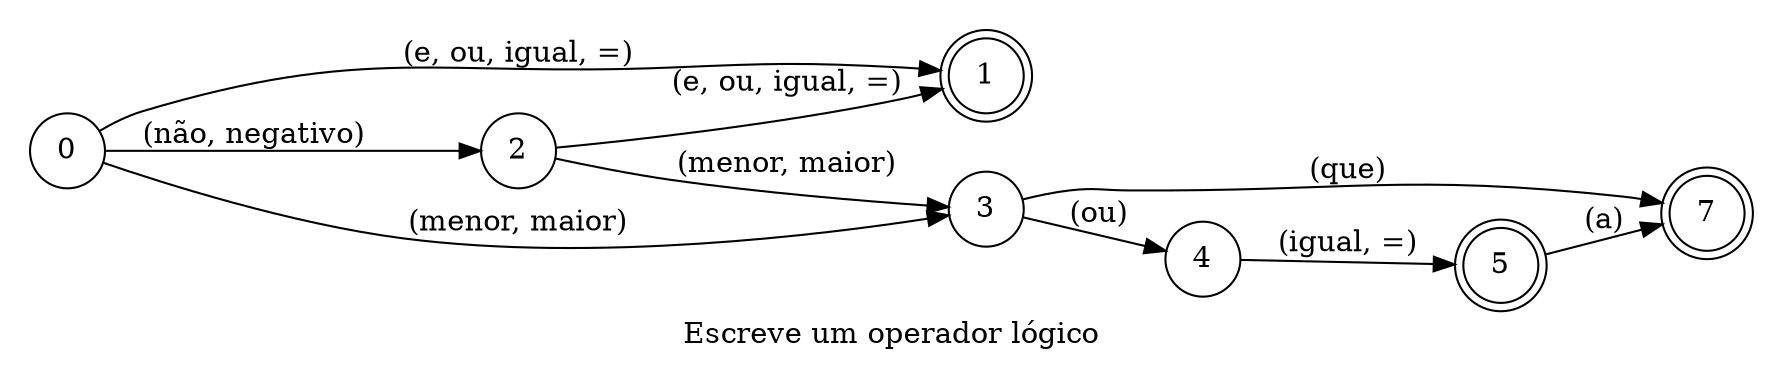 digraph LogicalOperator {
    id="logical_operator";
    label="Escreve um operador lógico";
    lang="pt-BR";
    langName="Português";
    pad="0.2";
    rankdir=LR;
    alias="true";
    node[shape=doublecircle]; 1 7 5;
    node[shape=circle];

    {0 2} -> 1 [label="(e, ou, igual, =)", store=logicalOperator];
    0 -> 2 [label="(não, negativo)", store=isNegative, normalizer=boolean];
    {0 2} -> 3 [label="(menor, maior)", store=inequalityOperator, disableSpellcheck=true];
    3 -> 4 [label="(ou)"];
    4 -> 5 [label="(igual, =)", store=orEqual, normalizer=boolean];
    3 -> 7 [label="(que)"];
    5 -> 7 [label="(a)"];

    title="Escreve um operador lógico";
    desc="Escreve um operador lógico (===, !==, &&, ||, >, <, >=, <=) pensando para ser usado com expressões";

    examples="
      e,
      ou,
      igual,
      menor que,
      maior que,
      menor ou igual a,
      maior ou igual a,
      não igual,
      negativo igual,
      não e,
      não ou
    ";
}